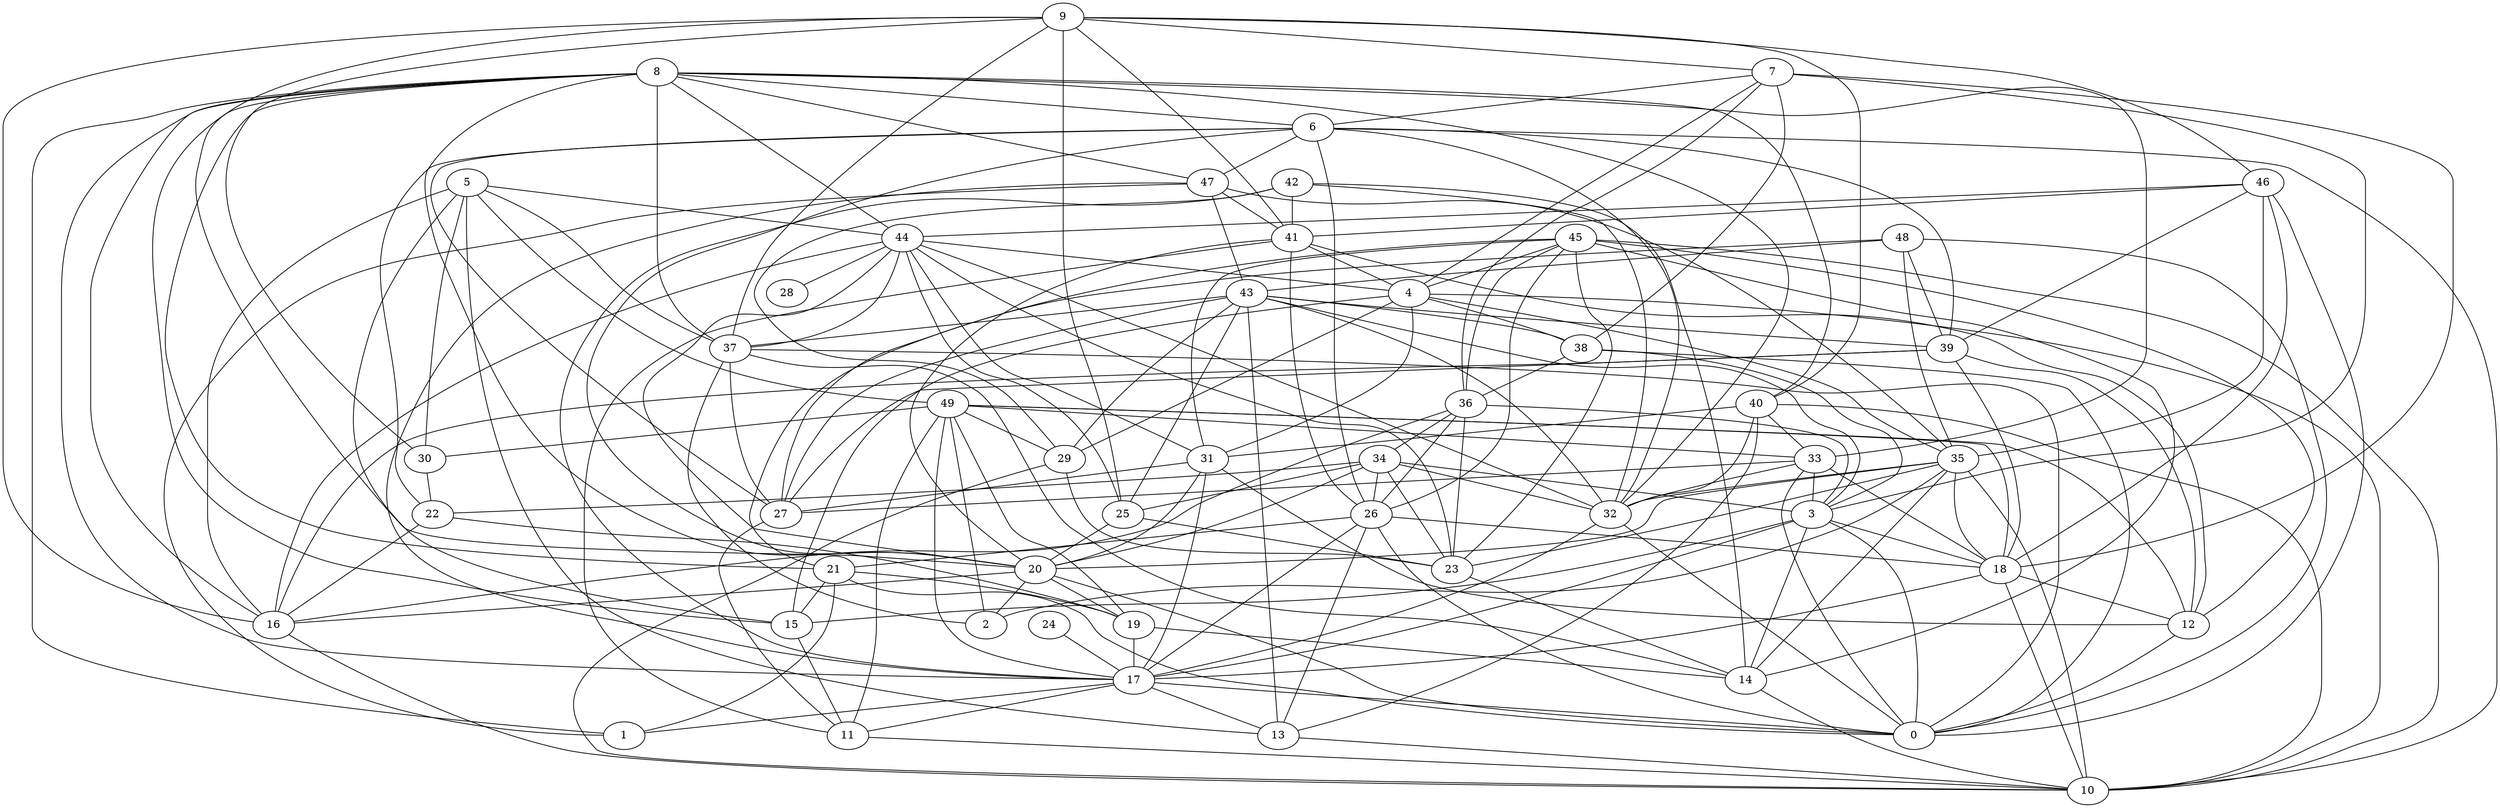 digraph GG_graph {

subgraph G_graph {
edge [color = black]
"19" -> "17" [dir = none]
"22" -> "16" [dir = none]
"48" -> "43" [dir = none]
"7" -> "38" [dir = none]
"7" -> "6" [dir = none]
"7" -> "4" [dir = none]
"46" -> "41" [dir = none]
"46" -> "18" [dir = none]
"20" -> "16" [dir = none]
"23" -> "14" [dir = none]
"21" -> "15" [dir = none]
"4" -> "31" [dir = none]
"43" -> "29" [dir = none]
"43" -> "25" [dir = none]
"43" -> "13" [dir = none]
"43" -> "27" [dir = none]
"35" -> "20" [dir = none]
"27" -> "11" [dir = none]
"49" -> "30" [dir = none]
"49" -> "33" [dir = none]
"49" -> "17" [dir = none]
"42" -> "17" [dir = none]
"37" -> "2" [dir = none]
"37" -> "14" [dir = none]
"34" -> "3" [dir = none]
"14" -> "10" [dir = none]
"8" -> "47" [dir = none]
"8" -> "32" [dir = none]
"8" -> "37" [dir = none]
"8" -> "20" [dir = none]
"8" -> "17" [dir = none]
"8" -> "15" [dir = none]
"39" -> "18" [dir = none]
"18" -> "17" [dir = none]
"17" -> "1" [dir = none]
"17" -> "11" [dir = none]
"40" -> "31" [dir = none]
"5" -> "44" [dir = none]
"5" -> "49" [dir = none]
"45" -> "12" [dir = none]
"45" -> "4" [dir = none]
"45" -> "26" [dir = none]
"45" -> "36" [dir = none]
"45" -> "21" [dir = none]
"3" -> "17" [dir = none]
"33" -> "0" [dir = none]
"24" -> "17" [dir = none]
"9" -> "7" [dir = none]
"44" -> "28" [dir = none]
"3" -> "18" [dir = none]
"4" -> "29" [dir = none]
"36" -> "23" [dir = none]
"11" -> "10" [dir = none]
"4" -> "10" [dir = none]
"8" -> "44" [dir = none]
"26" -> "0" [dir = none]
"7" -> "18" [dir = none]
"20" -> "19" [dir = none]
"37" -> "0" [dir = none]
"39" -> "16" [dir = none]
"44" -> "20" [dir = none]
"26" -> "21" [dir = none]
"44" -> "25" [dir = none]
"49" -> "12" [dir = none]
"33" -> "3" [dir = none]
"41" -> "26" [dir = none]
"49" -> "19" [dir = none]
"15" -> "11" [dir = none]
"9" -> "16" [dir = none]
"36" -> "34" [dir = none]
"42" -> "41" [dir = none]
"22" -> "19" [dir = none]
"34" -> "22" [dir = none]
"35" -> "10" [dir = none]
"45" -> "31" [dir = none]
"8" -> "6" [dir = none]
"6" -> "32" [dir = none]
"3" -> "14" [dir = none]
"9" -> "30" [dir = none]
"21" -> "19" [dir = none]
"5" -> "16" [dir = none]
"44" -> "32" [dir = none]
"40" -> "33" [dir = none]
"44" -> "31" [dir = none]
"48" -> "35" [dir = none]
"5" -> "13" [dir = none]
"43" -> "38" [dir = none]
"5" -> "37" [dir = none]
"12" -> "0" [dir = none]
"48" -> "0" [dir = none]
"41" -> "12" [dir = none]
"33" -> "32" [dir = none]
"20" -> "2" [dir = none]
"35" -> "14" [dir = none]
"48" -> "27" [dir = none]
"46" -> "0" [dir = none]
"31" -> "17" [dir = none]
"43" -> "37" [dir = none]
"18" -> "12" [dir = none]
"8" -> "1" [dir = none]
"37" -> "27" [dir = none]
"6" -> "26" [dir = none]
"5" -> "30" [dir = none]
"34" -> "26" [dir = none]
"31" -> "20" [dir = none]
"29" -> "10" [dir = none]
"31" -> "12" [dir = none]
"39" -> "12" [dir = none]
"32" -> "17" [dir = none]
"38" -> "36" [dir = none]
"41" -> "4" [dir = none]
"42" -> "29" [dir = none]
"34" -> "25" [dir = none]
"35" -> "23" [dir = none]
"33" -> "27" [dir = none]
"5" -> "15" [dir = none]
"34" -> "20" [dir = none]
"47" -> "1" [dir = none]
"36" -> "26" [dir = none]
"6" -> "47" [dir = none]
"21" -> "0" [dir = none]
"41" -> "20" [dir = none]
"3" -> "0" [dir = none]
"36" -> "3" [dir = none]
"6" -> "39" [dir = none]
"43" -> "32" [dir = none]
"4" -> "38" [dir = none]
"4" -> "15" [dir = none]
"49" -> "11" [dir = none]
"49" -> "18" [dir = none]
"42" -> "14" [dir = none]
"17" -> "13" [dir = none]
"17" -> "0" [dir = none]
"19" -> "14" [dir = none]
"9" -> "41" [dir = none]
"33" -> "18" [dir = none]
"32" -> "0" [dir = none]
"31" -> "27" [dir = none]
"30" -> "22" [dir = none]
"40" -> "32" [dir = none]
"34" -> "23" [dir = none]
"8" -> "16" [dir = none]
"34" -> "32" [dir = none]
"8" -> "21" [dir = none]
"4" -> "35" [dir = none]
"35" -> "2" [dir = none]
"13" -> "10" [dir = none]
"26" -> "13" [dir = none]
"38" -> "3" [dir = none]
"9" -> "40" [dir = none]
"3" -> "15" [dir = none]
"20" -> "0" [dir = none]
"47" -> "43" [dir = none]
"8" -> "40" [dir = none]
"44" -> "23" [dir = none]
"48" -> "39" [dir = none]
"9" -> "20" [dir = none]
"47" -> "35" [dir = none]
"47" -> "17" [dir = none]
"44" -> "37" [dir = none]
"38" -> "0" [dir = none]
"39" -> "27" [dir = none]
"45" -> "23" [dir = none]
"45" -> "14" [dir = none]
"49" -> "29" [dir = none]
"21" -> "1" [dir = none]
"6" -> "22" [dir = none]
"43" -> "39" [dir = none]
"9" -> "37" [dir = none]
"49" -> "2" [dir = none]
"42" -> "32" [dir = none]
"40" -> "13" [dir = none]
"44" -> "16" [dir = none]
"7" -> "36" [dir = none]
"25" -> "23" [dir = none]
"41" -> "11" [dir = none]
"40" -> "10" [dir = none]
"16" -> "10" [dir = none]
"36" -> "16" [dir = none]
"45" -> "10" [dir = none]
"9" -> "25" [dir = none]
"6" -> "27" [dir = none]
"46" -> "35" [dir = none]
"26" -> "17" [dir = none]
"7" -> "3" [dir = none]
"44" -> "4" [dir = none]
"18" -> "10" [dir = none]
"35" -> "32" [dir = none]
"9" -> "46" [dir = none]
"26" -> "18" [dir = none]
"29" -> "23" [dir = none]
"35" -> "18" [dir = none]
"43" -> "3" [dir = none]
"46" -> "39" [dir = none]
"6" -> "20" [dir = none]
"46" -> "44" [dir = none]
"6" -> "10" [dir = none]
"8" -> "33" [dir = none]
"47" -> "41" [dir = none]
"25" -> "20" [dir = none]
}

}
